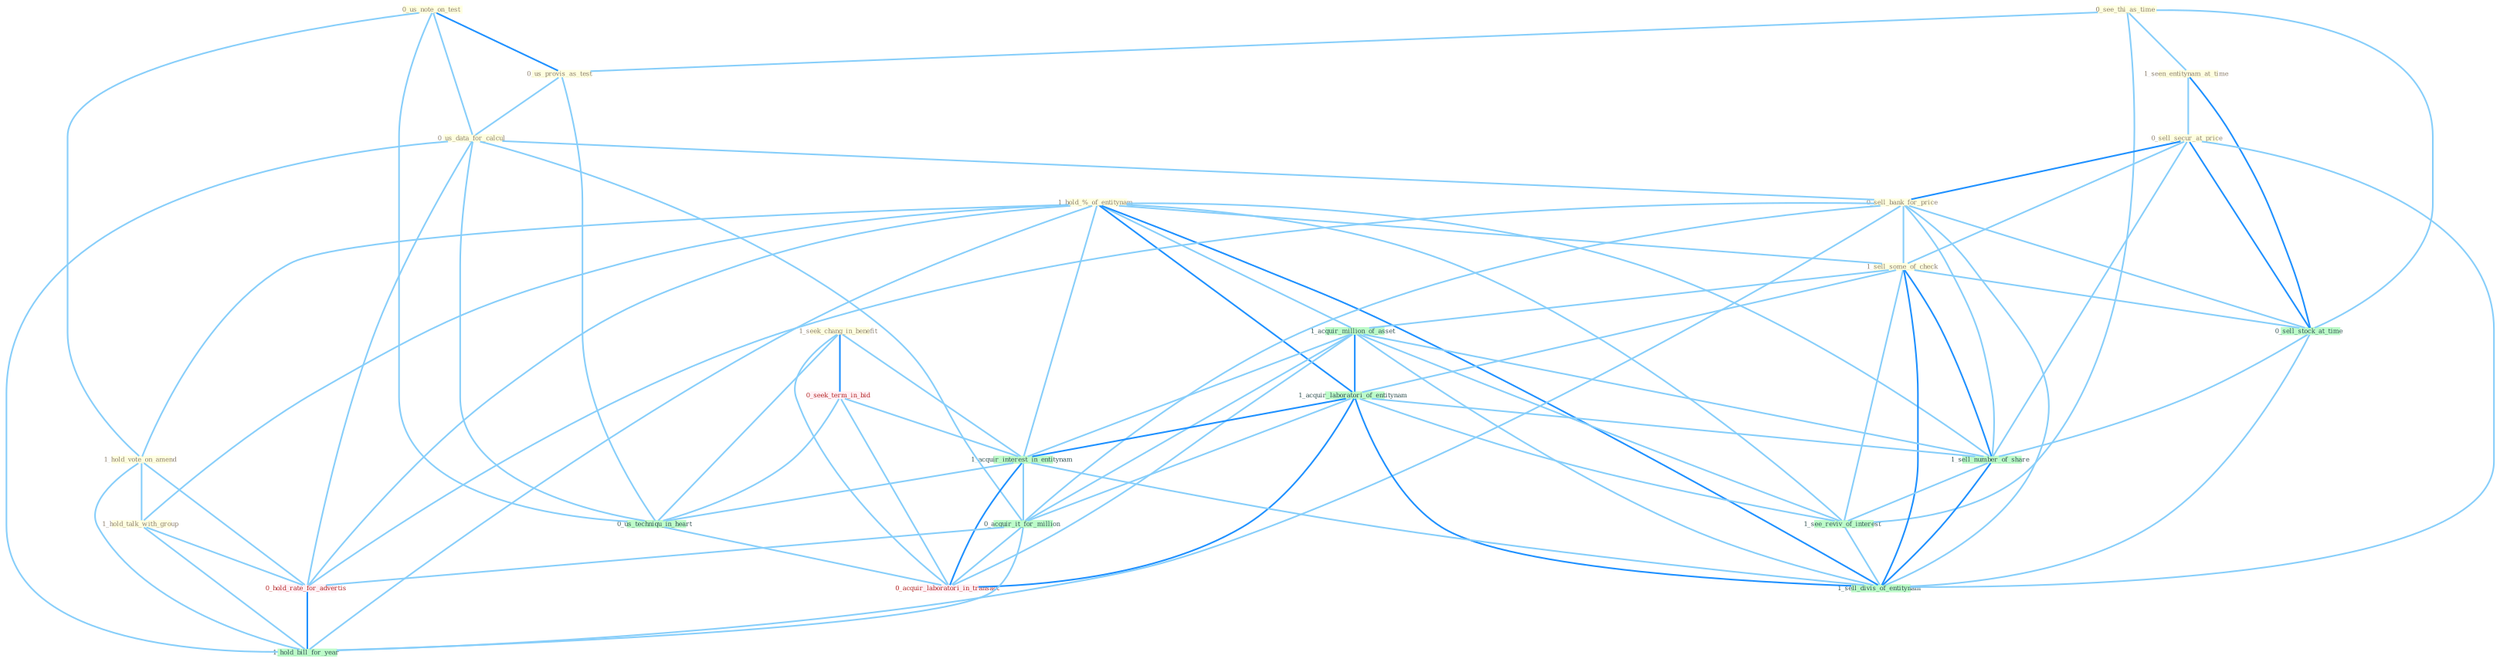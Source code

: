 Graph G{ 
    node
    [shape=polygon,style=filled,width=.5,height=.06,color="#BDFCC9",fixedsize=true,fontsize=4,
    fontcolor="#2f4f4f"];
    {node
    [color="#ffffe0", fontcolor="#8b7d6b"] "0_us_note_on_test " "1_hold_%_of_entitynam " "0_see_thi_as_time " "1_seen_entitynam_at_time " "0_us_provis_as_test " "1_hold_vote_on_amend " "1_hold_talk_with_group " "0_sell_secur_at_price " "0_us_data_for_calcul " "0_sell_bank_for_price " "1_sell_some_of_check " "1_seek_chang_in_benefit "}
{node [color="#fff0f5", fontcolor="#b22222"] "0_seek_term_in_bid " "0_hold_rate_for_advertis " "0_acquir_laboratori_in_transact "}
edge [color="#B0E2FF"];

	"0_us_note_on_test " -- "0_us_provis_as_test " [w="2", color="#1e90ff" , len=0.8];
	"0_us_note_on_test " -- "1_hold_vote_on_amend " [w="1", color="#87cefa" ];
	"0_us_note_on_test " -- "0_us_data_for_calcul " [w="1", color="#87cefa" ];
	"0_us_note_on_test " -- "0_us_techniqu_in_heart " [w="1", color="#87cefa" ];
	"1_hold_%_of_entitynam " -- "1_hold_vote_on_amend " [w="1", color="#87cefa" ];
	"1_hold_%_of_entitynam " -- "1_hold_talk_with_group " [w="1", color="#87cefa" ];
	"1_hold_%_of_entitynam " -- "1_sell_some_of_check " [w="1", color="#87cefa" ];
	"1_hold_%_of_entitynam " -- "1_acquir_million_of_asset " [w="1", color="#87cefa" ];
	"1_hold_%_of_entitynam " -- "1_acquir_laboratori_of_entitynam " [w="2", color="#1e90ff" , len=0.8];
	"1_hold_%_of_entitynam " -- "1_acquir_interest_in_entitynam " [w="1", color="#87cefa" ];
	"1_hold_%_of_entitynam " -- "0_hold_rate_for_advertis " [w="1", color="#87cefa" ];
	"1_hold_%_of_entitynam " -- "1_sell_number_of_share " [w="1", color="#87cefa" ];
	"1_hold_%_of_entitynam " -- "1_see_reviv_of_interest " [w="1", color="#87cefa" ];
	"1_hold_%_of_entitynam " -- "1_hold_bill_for_year " [w="1", color="#87cefa" ];
	"1_hold_%_of_entitynam " -- "1_sell_divis_of_entitynam " [w="2", color="#1e90ff" , len=0.8];
	"0_see_thi_as_time " -- "1_seen_entitynam_at_time " [w="1", color="#87cefa" ];
	"0_see_thi_as_time " -- "0_us_provis_as_test " [w="1", color="#87cefa" ];
	"0_see_thi_as_time " -- "0_sell_stock_at_time " [w="1", color="#87cefa" ];
	"0_see_thi_as_time " -- "1_see_reviv_of_interest " [w="1", color="#87cefa" ];
	"1_seen_entitynam_at_time " -- "0_sell_secur_at_price " [w="1", color="#87cefa" ];
	"1_seen_entitynam_at_time " -- "0_sell_stock_at_time " [w="2", color="#1e90ff" , len=0.8];
	"0_us_provis_as_test " -- "0_us_data_for_calcul " [w="1", color="#87cefa" ];
	"0_us_provis_as_test " -- "0_us_techniqu_in_heart " [w="1", color="#87cefa" ];
	"1_hold_vote_on_amend " -- "1_hold_talk_with_group " [w="1", color="#87cefa" ];
	"1_hold_vote_on_amend " -- "0_hold_rate_for_advertis " [w="1", color="#87cefa" ];
	"1_hold_vote_on_amend " -- "1_hold_bill_for_year " [w="1", color="#87cefa" ];
	"1_hold_talk_with_group " -- "0_hold_rate_for_advertis " [w="1", color="#87cefa" ];
	"1_hold_talk_with_group " -- "1_hold_bill_for_year " [w="1", color="#87cefa" ];
	"0_sell_secur_at_price " -- "0_sell_bank_for_price " [w="2", color="#1e90ff" , len=0.8];
	"0_sell_secur_at_price " -- "1_sell_some_of_check " [w="1", color="#87cefa" ];
	"0_sell_secur_at_price " -- "0_sell_stock_at_time " [w="2", color="#1e90ff" , len=0.8];
	"0_sell_secur_at_price " -- "1_sell_number_of_share " [w="1", color="#87cefa" ];
	"0_sell_secur_at_price " -- "1_sell_divis_of_entitynam " [w="1", color="#87cefa" ];
	"0_us_data_for_calcul " -- "0_sell_bank_for_price " [w="1", color="#87cefa" ];
	"0_us_data_for_calcul " -- "0_us_techniqu_in_heart " [w="1", color="#87cefa" ];
	"0_us_data_for_calcul " -- "0_acquir_it_for_million " [w="1", color="#87cefa" ];
	"0_us_data_for_calcul " -- "0_hold_rate_for_advertis " [w="1", color="#87cefa" ];
	"0_us_data_for_calcul " -- "1_hold_bill_for_year " [w="1", color="#87cefa" ];
	"0_sell_bank_for_price " -- "1_sell_some_of_check " [w="1", color="#87cefa" ];
	"0_sell_bank_for_price " -- "0_acquir_it_for_million " [w="1", color="#87cefa" ];
	"0_sell_bank_for_price " -- "0_hold_rate_for_advertis " [w="1", color="#87cefa" ];
	"0_sell_bank_for_price " -- "0_sell_stock_at_time " [w="1", color="#87cefa" ];
	"0_sell_bank_for_price " -- "1_sell_number_of_share " [w="1", color="#87cefa" ];
	"0_sell_bank_for_price " -- "1_hold_bill_for_year " [w="1", color="#87cefa" ];
	"0_sell_bank_for_price " -- "1_sell_divis_of_entitynam " [w="1", color="#87cefa" ];
	"1_sell_some_of_check " -- "1_acquir_million_of_asset " [w="1", color="#87cefa" ];
	"1_sell_some_of_check " -- "1_acquir_laboratori_of_entitynam " [w="1", color="#87cefa" ];
	"1_sell_some_of_check " -- "0_sell_stock_at_time " [w="1", color="#87cefa" ];
	"1_sell_some_of_check " -- "1_sell_number_of_share " [w="2", color="#1e90ff" , len=0.8];
	"1_sell_some_of_check " -- "1_see_reviv_of_interest " [w="1", color="#87cefa" ];
	"1_sell_some_of_check " -- "1_sell_divis_of_entitynam " [w="2", color="#1e90ff" , len=0.8];
	"1_seek_chang_in_benefit " -- "0_seek_term_in_bid " [w="2", color="#1e90ff" , len=0.8];
	"1_seek_chang_in_benefit " -- "1_acquir_interest_in_entitynam " [w="1", color="#87cefa" ];
	"1_seek_chang_in_benefit " -- "0_us_techniqu_in_heart " [w="1", color="#87cefa" ];
	"1_seek_chang_in_benefit " -- "0_acquir_laboratori_in_transact " [w="1", color="#87cefa" ];
	"1_acquir_million_of_asset " -- "1_acquir_laboratori_of_entitynam " [w="2", color="#1e90ff" , len=0.8];
	"1_acquir_million_of_asset " -- "1_acquir_interest_in_entitynam " [w="1", color="#87cefa" ];
	"1_acquir_million_of_asset " -- "0_acquir_it_for_million " [w="1", color="#87cefa" ];
	"1_acquir_million_of_asset " -- "0_acquir_laboratori_in_transact " [w="1", color="#87cefa" ];
	"1_acquir_million_of_asset " -- "1_sell_number_of_share " [w="1", color="#87cefa" ];
	"1_acquir_million_of_asset " -- "1_see_reviv_of_interest " [w="1", color="#87cefa" ];
	"1_acquir_million_of_asset " -- "1_sell_divis_of_entitynam " [w="1", color="#87cefa" ];
	"1_acquir_laboratori_of_entitynam " -- "1_acquir_interest_in_entitynam " [w="2", color="#1e90ff" , len=0.8];
	"1_acquir_laboratori_of_entitynam " -- "0_acquir_it_for_million " [w="1", color="#87cefa" ];
	"1_acquir_laboratori_of_entitynam " -- "0_acquir_laboratori_in_transact " [w="2", color="#1e90ff" , len=0.8];
	"1_acquir_laboratori_of_entitynam " -- "1_sell_number_of_share " [w="1", color="#87cefa" ];
	"1_acquir_laboratori_of_entitynam " -- "1_see_reviv_of_interest " [w="1", color="#87cefa" ];
	"1_acquir_laboratori_of_entitynam " -- "1_sell_divis_of_entitynam " [w="2", color="#1e90ff" , len=0.8];
	"0_seek_term_in_bid " -- "1_acquir_interest_in_entitynam " [w="1", color="#87cefa" ];
	"0_seek_term_in_bid " -- "0_us_techniqu_in_heart " [w="1", color="#87cefa" ];
	"0_seek_term_in_bid " -- "0_acquir_laboratori_in_transact " [w="1", color="#87cefa" ];
	"1_acquir_interest_in_entitynam " -- "0_us_techniqu_in_heart " [w="1", color="#87cefa" ];
	"1_acquir_interest_in_entitynam " -- "0_acquir_it_for_million " [w="1", color="#87cefa" ];
	"1_acquir_interest_in_entitynam " -- "0_acquir_laboratori_in_transact " [w="2", color="#1e90ff" , len=0.8];
	"1_acquir_interest_in_entitynam " -- "1_sell_divis_of_entitynam " [w="1", color="#87cefa" ];
	"0_us_techniqu_in_heart " -- "0_acquir_laboratori_in_transact " [w="1", color="#87cefa" ];
	"0_acquir_it_for_million " -- "0_hold_rate_for_advertis " [w="1", color="#87cefa" ];
	"0_acquir_it_for_million " -- "0_acquir_laboratori_in_transact " [w="1", color="#87cefa" ];
	"0_acquir_it_for_million " -- "1_hold_bill_for_year " [w="1", color="#87cefa" ];
	"0_hold_rate_for_advertis " -- "1_hold_bill_for_year " [w="2", color="#1e90ff" , len=0.8];
	"0_sell_stock_at_time " -- "1_sell_number_of_share " [w="1", color="#87cefa" ];
	"0_sell_stock_at_time " -- "1_sell_divis_of_entitynam " [w="1", color="#87cefa" ];
	"1_sell_number_of_share " -- "1_see_reviv_of_interest " [w="1", color="#87cefa" ];
	"1_sell_number_of_share " -- "1_sell_divis_of_entitynam " [w="2", color="#1e90ff" , len=0.8];
	"1_see_reviv_of_interest " -- "1_sell_divis_of_entitynam " [w="1", color="#87cefa" ];
}